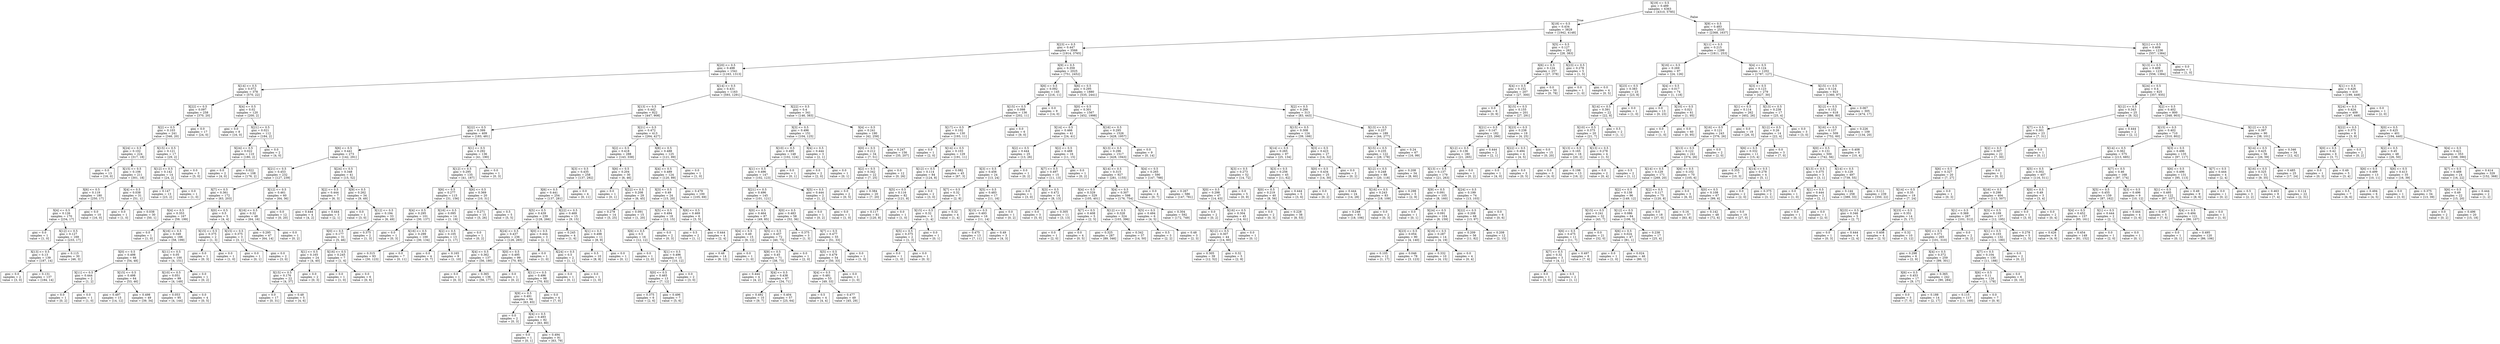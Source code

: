 digraph Tree {
node [shape=box] ;
0 [label="X[19] <= 0.5\ngini = 0.489\nsamples = 6363\nvalue = [4310, 5785]"] ;
1 [label="X[18] <= 0.5\ngini = 0.434\nsamples = 3828\nvalue = [1942, 4148]"] ;
0 -> 1 [labeldistance=2.5, labelangle=45, headlabel="True"] ;
2 [label="X[23] <= 0.5\ngini = 0.447\nsamples = 3566\nvalue = [1914, 3765]"] ;
1 -> 2 ;
3 [label="X[20] <= 0.5\ngini = 0.498\nsamples = 1541\nvalue = [1163, 1313]"] ;
2 -> 3 ;
4 [label="X[14] <= 0.5\ngini = 0.072\nsamples = 378\nvalue = [570, 22]"] ;
3 -> 4 ;
5 [label="X[22] <= 0.5\ngini = 0.097\nsamples = 258\nvalue = [370, 20]"] ;
4 -> 5 ;
6 [label="X[2] <= 0.5\ngini = 0.103\nsamples = 241\nvalue = [346, 20]"] ;
5 -> 6 ;
7 [label="X[24] <= 0.5\ngini = 0.102\nsamples = 224\nvalue = [317, 18]"] ;
6 -> 7 ;
8 [label="gini = 0.0\nsamples = 13\nvalue = [16, 0]"] ;
7 -> 8 ;
9 [label="X[15] <= 0.5\ngini = 0.106\nsamples = 211\nvalue = [301, 18]"] ;
7 -> 9 ;
10 [label="X[6] <= 0.5\ngini = 0.119\nsamples = 180\nvalue = [250, 17]"] ;
9 -> 10 ;
11 [label="X[4] <= 0.5\ngini = 0.126\nsamples = 170\nvalue = [234, 17]"] ;
10 -> 11 ;
12 [label="gini = 0.0\nsamples = 1\nvalue = [1, 0]"] ;
11 -> 12 ;
13 [label="X[12] <= 0.5\ngini = 0.127\nsamples = 169\nvalue = [233, 17]"] ;
11 -> 13 ;
14 [label="X[13] <= 0.5\ngini = 0.13\nsamples = 139\nvalue = [187, 14]"] ;
13 -> 14 ;
15 [label="gini = 0.0\nsamples = 2\nvalue = [3, 0]"] ;
14 -> 15 ;
16 [label="gini = 0.131\nsamples = 137\nvalue = [184, 14]"] ;
14 -> 16 ;
17 [label="gini = 0.115\nsamples = 30\nvalue = [46, 3]"] ;
13 -> 17 ;
18 [label="gini = 0.0\nsamples = 10\nvalue = [16, 0]"] ;
10 -> 18 ;
19 [label="X[4] <= 0.5\ngini = 0.038\nsamples = 31\nvalue = [51, 1]"] ;
9 -> 19 ;
20 [label="gini = 0.0\nsamples = 1\nvalue = [1, 0]"] ;
19 -> 20 ;
21 [label="gini = 0.038\nsamples = 30\nvalue = [50, 1]"] ;
19 -> 21 ;
22 [label="X[15] <= 0.5\ngini = 0.121\nsamples = 17\nvalue = [29, 2]"] ;
6 -> 22 ;
23 [label="X[12] <= 0.5\ngini = 0.142\nsamples = 14\nvalue = [24, 2]"] ;
22 -> 23 ;
24 [label="gini = 0.147\nsamples = 13\nvalue = [23, 2]"] ;
23 -> 24 ;
25 [label="gini = 0.0\nsamples = 1\nvalue = [1, 0]"] ;
23 -> 25 ;
26 [label="gini = 0.0\nsamples = 3\nvalue = [5, 0]"] ;
22 -> 26 ;
27 [label="gini = 0.0\nsamples = 17\nvalue = [24, 0]"] ;
5 -> 27 ;
28 [label="X[4] <= 0.5\ngini = 0.02\nsamples = 120\nvalue = [200, 2]"] ;
4 -> 28 ;
29 [label="gini = 0.0\nsamples = 8\nvalue = [16, 0]"] ;
28 -> 29 ;
30 [label="X[21] <= 0.5\ngini = 0.021\nsamples = 112\nvalue = [184, 2]"] ;
28 -> 30 ;
31 [label="X[24] <= 0.5\ngini = 0.022\nsamples = 110\nvalue = [180, 2]"] ;
30 -> 31 ;
32 [label="gini = 0.0\nsamples = 2\nvalue = [4, 0]"] ;
31 -> 32 ;
33 [label="gini = 0.022\nsamples = 108\nvalue = [176, 2]"] ;
31 -> 33 ;
34 [label="gini = 0.0\nsamples = 2\nvalue = [4, 0]"] ;
30 -> 34 ;
35 [label="X[14] <= 0.5\ngini = 0.431\nsamples = 1163\nvalue = [593, 1291]"] ;
3 -> 35 ;
36 [label="X[13] <= 0.5\ngini = 0.442\nsamples = 822\nvalue = [447, 908]"] ;
35 -> 36 ;
37 [label="X[22] <= 0.5\ngini = 0.399\nsamples = 409\nvalue = [183, 481]"] ;
36 -> 37 ;
38 [label="X[6] <= 0.5\ngini = 0.441\nsamples = 273\nvalue = [142, 291]"] ;
37 -> 38 ;
39 [label="X[21] <= 0.5\ngini = 0.453\nsamples = 232\nvalue = [127, 239]"] ;
38 -> 39 ;
40 [label="X[7] <= 0.5\ngini = 0.361\nsamples = 172\nvalue = [63, 203]"] ;
39 -> 40 ;
41 [label="X[4] <= 0.5\ngini = 0.353\nsamples = 167\nvalue = [59, 199]"] ;
40 -> 41 ;
42 [label="gini = 0.0\nsamples = 1\nvalue = [1, 0]"] ;
41 -> 42 ;
43 [label="X[16] <= 0.5\ngini = 0.349\nsamples = 166\nvalue = [58, 199]"] ;
41 -> 43 ;
44 [label="X[0] <= 0.5\ngini = 0.498\nsamples = 66\nvalue = [54, 48]"] ;
43 -> 44 ;
45 [label="X[11] <= 0.5\ngini = 0.444\nsamples = 2\nvalue = [1, 2]"] ;
44 -> 45 ;
46 [label="gini = 0.0\nsamples = 1\nvalue = [0, 2]"] ;
45 -> 46 ;
47 [label="gini = 0.0\nsamples = 1\nvalue = [1, 0]"] ;
45 -> 47 ;
48 [label="X[15] <= 0.5\ngini = 0.498\nsamples = 64\nvalue = [53, 46]"] ;
44 -> 48 ;
49 [label="gini = 0.497\nsamples = 15\nvalue = [14, 12]"] ;
48 -> 49 ;
50 [label="gini = 0.498\nsamples = 49\nvalue = [39, 34]"] ;
48 -> 50 ;
51 [label="X[11] <= 0.5\ngini = 0.05\nsamples = 100\nvalue = [4, 151]"] ;
43 -> 51 ;
52 [label="X[10] <= 0.5\ngini = 0.051\nsamples = 99\nvalue = [4, 149]"] ;
51 -> 52 ;
53 [label="gini = 0.053\nsamples = 95\nvalue = [4, 144]"] ;
52 -> 53 ;
54 [label="gini = 0.0\nsamples = 4\nvalue = [0, 5]"] ;
52 -> 54 ;
55 [label="gini = 0.0\nsamples = 1\nvalue = [0, 2]"] ;
51 -> 55 ;
56 [label="X[0] <= 0.5\ngini = 0.5\nsamples = 5\nvalue = [4, 4]"] ;
40 -> 56 ;
57 [label="X[15] <= 0.5\ngini = 0.375\nsamples = 2\nvalue = [1, 3]"] ;
56 -> 57 ;
58 [label="gini = 0.0\nsamples = 1\nvalue = [0, 3]"] ;
57 -> 58 ;
59 [label="gini = 0.0\nsamples = 1\nvalue = [1, 0]"] ;
57 -> 59 ;
60 [label="X[15] <= 0.5\ngini = 0.375\nsamples = 3\nvalue = [3, 1]"] ;
56 -> 60 ;
61 [label="gini = 0.0\nsamples = 1\nvalue = [0, 1]"] ;
60 -> 61 ;
62 [label="gini = 0.0\nsamples = 2\nvalue = [3, 0]"] ;
60 -> 62 ;
63 [label="X[12] <= 0.5\ngini = 0.461\nsamples = 60\nvalue = [64, 36]"] ;
39 -> 63 ;
64 [label="X[16] <= 0.5\ngini = 0.32\nsamples = 48\nvalue = [64, 16]"] ;
63 -> 64 ;
65 [label="gini = 0.295\nsamples = 47\nvalue = [64, 14]"] ;
64 -> 65 ;
66 [label="gini = 0.0\nsamples = 1\nvalue = [0, 2]"] ;
64 -> 66 ;
67 [label="gini = 0.0\nsamples = 12\nvalue = [0, 20]"] ;
63 -> 67 ;
68 [label="X[24] <= 0.5\ngini = 0.348\nsamples = 41\nvalue = [15, 52]"] ;
38 -> 68 ;
69 [label="X[2] <= 0.5\ngini = 0.444\nsamples = 7\nvalue = [6, 3]"] ;
68 -> 69 ;
70 [label="gini = 0.444\nsamples = 4\nvalue = [4, 2]"] ;
69 -> 70 ;
71 [label="gini = 0.444\nsamples = 3\nvalue = [2, 1]"] ;
69 -> 71 ;
72 [label="X[9] <= 0.5\ngini = 0.262\nsamples = 34\nvalue = [9, 49]"] ;
68 -> 72 ;
73 [label="gini = 0.0\nsamples = 1\nvalue = [3, 0]"] ;
72 -> 73 ;
74 [label="X[12] <= 0.5\ngini = 0.194\nsamples = 33\nvalue = [6, 49]"] ;
72 -> 74 ;
75 [label="X[0] <= 0.5\ngini = 0.177\nsamples = 31\nvalue = [5, 46]"] ;
74 -> 75 ;
76 [label="X[1] <= 0.5\ngini = 0.165\nsamples = 24\nvalue = [4, 40]"] ;
75 -> 76 ;
77 [label="X[15] <= 0.5\ngini = 0.176\nsamples = 22\nvalue = [4, 37]"] ;
76 -> 77 ;
78 [label="gini = 0.0\nsamples = 17\nvalue = [0, 31]"] ;
77 -> 78 ;
79 [label="gini = 0.48\nsamples = 5\nvalue = [4, 6]"] ;
77 -> 79 ;
80 [label="gini = 0.0\nsamples = 2\nvalue = [0, 3]"] ;
76 -> 80 ;
81 [label="X[16] <= 0.5\ngini = 0.245\nsamples = 7\nvalue = [1, 6]"] ;
75 -> 81 ;
82 [label="gini = 0.0\nsamples = 1\nvalue = [1, 0]"] ;
81 -> 82 ;
83 [label="gini = 0.0\nsamples = 6\nvalue = [0, 6]"] ;
81 -> 83 ;
84 [label="gini = 0.375\nsamples = 2\nvalue = [1, 3]"] ;
74 -> 84 ;
85 [label="X[1] <= 0.5\ngini = 0.292\nsamples = 136\nvalue = [41, 190]"] ;
37 -> 85 ;
86 [label="X[12] <= 0.5\ngini = 0.295\nsamples = 135\nvalue = [41, 187]"] ;
85 -> 86 ;
87 [label="X[6] <= 0.5\ngini = 0.277\nsamples = 115\nvalue = [31, 156]"] ;
86 -> 87 ;
88 [label="X[4] <= 0.5\ngini = 0.295\nsamples = 101\nvalue = [30, 137]"] ;
87 -> 88 ;
89 [label="gini = 0.0\nsamples = 1\nvalue = [0, 3]"] ;
88 -> 89 ;
90 [label="X[16] <= 0.5\ngini = 0.299\nsamples = 100\nvalue = [30, 134]"] ;
88 -> 90 ;
91 [label="gini = 0.315\nsamples = 93\nvalue = [30, 123]"] ;
90 -> 91 ;
92 [label="gini = 0.0\nsamples = 7\nvalue = [0, 11]"] ;
90 -> 92 ;
93 [label="X[16] <= 0.5\ngini = 0.095\nsamples = 14\nvalue = [1, 19]"] ;
87 -> 93 ;
94 [label="X[2] <= 0.5\ngini = 0.105\nsamples = 13\nvalue = [1, 17]"] ;
93 -> 94 ;
95 [label="gini = 0.0\nsamples = 4\nvalue = [0, 7]"] ;
94 -> 95 ;
96 [label="gini = 0.165\nsamples = 9\nvalue = [1, 10]"] ;
94 -> 96 ;
97 [label="gini = 0.0\nsamples = 1\nvalue = [0, 2]"] ;
93 -> 97 ;
98 [label="X[6] <= 0.5\ngini = 0.369\nsamples = 20\nvalue = [10, 31]"] ;
86 -> 98 ;
99 [label="gini = 0.271\nsamples = 15\nvalue = [5, 26]"] ;
98 -> 99 ;
100 [label="gini = 0.5\nsamples = 5\nvalue = [5, 5]"] ;
98 -> 100 ;
101 [label="gini = 0.0\nsamples = 1\nvalue = [0, 3]"] ;
85 -> 101 ;
102 [label="X[21] <= 0.5\ngini = 0.472\nsamples = 413\nvalue = [264, 427]"] ;
36 -> 102 ;
103 [label="X[2] <= 0.5\ngini = 0.418\nsamples = 288\nvalue = [143, 338]"] ;
102 -> 103 ;
104 [label="X[3] <= 0.5\ngini = 0.435\nsamples = 258\nvalue = [137, 292]"] ;
103 -> 104 ;
105 [label="X[6] <= 0.5\ngini = 0.441\nsamples = 254\nvalue = [137, 281]"] ;
104 -> 105 ;
106 [label="X[5] <= 0.5\ngini = 0.439\nsamples = 239\nvalue = [128, 266]"] ;
105 -> 106 ;
107 [label="X[24] <= 0.5\ngini = 0.437\nsamples = 236\nvalue = [126, 265]"] ;
106 -> 107 ;
108 [label="X[4] <= 0.5\ngini = 0.362\nsamples = 137\nvalue = [56, 180]"] ;
107 -> 108 ;
109 [label="gini = 0.0\nsamples = 1\nvalue = [0, 3]"] ;
108 -> 109 ;
110 [label="gini = 0.365\nsamples = 136\nvalue = [56, 177]"] ;
108 -> 110 ;
111 [label="X[0] <= 0.5\ngini = 0.495\nsamples = 99\nvalue = [70, 85]"] ;
107 -> 111 ;
112 [label="gini = 0.0\nsamples = 1\nvalue = [0, 2]"] ;
111 -> 112 ;
113 [label="X[11] <= 0.5\ngini = 0.496\nsamples = 98\nvalue = [70, 83]"] ;
111 -> 113 ;
114 [label="X[9] <= 0.5\ngini = 0.491\nsamples = 94\nvalue = [63, 83]"] ;
113 -> 114 ;
115 [label="gini = 0.0\nsamples = 2\nvalue = [0, 3]"] ;
114 -> 115 ;
116 [label="X[4] <= 0.5\ngini = 0.493\nsamples = 92\nvalue = [63, 80]"] ;
114 -> 116 ;
117 [label="gini = 0.0\nsamples = 1\nvalue = [0, 1]"] ;
116 -> 117 ;
118 [label="gini = 0.494\nsamples = 91\nvalue = [63, 79]"] ;
116 -> 118 ;
119 [label="gini = 0.0\nsamples = 4\nvalue = [7, 0]"] ;
113 -> 119 ;
120 [label="X[0] <= 0.5\ngini = 0.444\nsamples = 3\nvalue = [2, 1]"] ;
106 -> 120 ;
121 [label="gini = 0.0\nsamples = 1\nvalue = [1, 0]"] ;
120 -> 121 ;
122 [label="X[24] <= 0.5\ngini = 0.5\nsamples = 2\nvalue = [1, 1]"] ;
120 -> 122 ;
123 [label="gini = 0.0\nsamples = 1\nvalue = [0, 1]"] ;
122 -> 123 ;
124 [label="gini = 0.0\nsamples = 1\nvalue = [1, 0]"] ;
122 -> 124 ;
125 [label="X[22] <= 0.5\ngini = 0.469\nsamples = 15\nvalue = [9, 15]"] ;
105 -> 125 ;
126 [label="gini = 0.245\nsamples = 4\nvalue = [1, 6]"] ;
125 -> 126 ;
127 [label="X[1] <= 0.5\ngini = 0.498\nsamples = 11\nvalue = [8, 9]"] ;
125 -> 127 ;
128 [label="gini = 0.5\nsamples = 10\nvalue = [8, 8]"] ;
127 -> 128 ;
129 [label="gini = 0.0\nsamples = 1\nvalue = [0, 1]"] ;
127 -> 129 ;
130 [label="gini = 0.0\nsamples = 4\nvalue = [0, 11]"] ;
104 -> 130 ;
131 [label="X[6] <= 0.5\ngini = 0.204\nsamples = 30\nvalue = [6, 46]"] ;
103 -> 131 ;
132 [label="gini = 0.0\nsamples = 1\nvalue = [0, 1]"] ;
131 -> 132 ;
133 [label="X[22] <= 0.5\ngini = 0.208\nsamples = 29\nvalue = [6, 45]"] ;
131 -> 133 ;
134 [label="gini = 0.278\nsamples = 14\nvalue = [5, 25]"] ;
133 -> 134 ;
135 [label="gini = 0.091\nsamples = 15\nvalue = [1, 20]"] ;
133 -> 135 ;
136 [label="X[8] <= 0.5\ngini = 0.488\nsamples = 125\nvalue = [121, 89]"] ;
102 -> 136 ;
137 [label="X[4] <= 0.5\ngini = 0.489\nsamples = 124\nvalue = [120, 89]"] ;
136 -> 137 ;
138 [label="X[3] <= 0.5\ngini = 0.49\nsamples = 24\nvalue = [15, 20]"] ;
137 -> 138 ;
139 [label="X[5] <= 0.5\ngini = 0.494\nsamples = 18\nvalue = [12, 15]"] ;
138 -> 139 ;
140 [label="X[6] <= 0.5\ngini = 0.5\nsamples = 16\nvalue = [12, 12]"] ;
139 -> 140 ;
141 [label="gini = 0.0\nsamples = 1\nvalue = [2, 0]"] ;
140 -> 141 ;
142 [label="X[1] <= 0.5\ngini = 0.496\nsamples = 15\nvalue = [10, 12]"] ;
140 -> 142 ;
143 [label="X[0] <= 0.5\ngini = 0.465\nsamples = 13\nvalue = [7, 12]"] ;
142 -> 143 ;
144 [label="gini = 0.375\nsamples = 6\nvalue = [2, 6]"] ;
143 -> 144 ;
145 [label="gini = 0.496\nsamples = 7\nvalue = [5, 6]"] ;
143 -> 145 ;
146 [label="gini = 0.0\nsamples = 2\nvalue = [3, 0]"] ;
142 -> 146 ;
147 [label="gini = 0.0\nsamples = 2\nvalue = [0, 3]"] ;
139 -> 147 ;
148 [label="X[6] <= 0.5\ngini = 0.469\nsamples = 6\nvalue = [3, 5]"] ;
138 -> 148 ;
149 [label="gini = 0.5\nsamples = 2\nvalue = [1, 1]"] ;
148 -> 149 ;
150 [label="gini = 0.444\nsamples = 4\nvalue = [2, 4]"] ;
148 -> 150 ;
151 [label="gini = 0.479\nsamples = 100\nvalue = [105, 69]"] ;
137 -> 151 ;
152 [label="gini = 0.0\nsamples = 1\nvalue = [1, 0]"] ;
136 -> 152 ;
153 [label="X[22] <= 0.5\ngini = 0.4\nsamples = 341\nvalue = [146, 383]"] ;
35 -> 153 ;
154 [label="X[3] <= 0.5\ngini = 0.496\nsamples = 151\nvalue = [104, 125]"] ;
153 -> 154 ;
155 [label="X[10] <= 0.5\ngini = 0.495\nsamples = 148\nvalue = [102, 124]"] ;
154 -> 155 ;
156 [label="X[1] <= 0.5\ngini = 0.496\nsamples = 147\nvalue = [102, 123]"] ;
155 -> 156 ;
157 [label="X[21] <= 0.5\ngini = 0.496\nsamples = 145\nvalue = [101, 121]"] ;
156 -> 157 ;
158 [label="X[0] <= 0.5\ngini = 0.464\nsamples = 87\nvalue = [49, 85]"] ;
157 -> 158 ;
159 [label="X[4] <= 0.5\ngini = 0.49\nsamples = 15\nvalue = [9, 12]"] ;
158 -> 159 ;
160 [label="gini = 0.48\nsamples = 14\nvalue = [8, 12]"] ;
159 -> 160 ;
161 [label="gini = 0.0\nsamples = 1\nvalue = [1, 0]"] ;
159 -> 161 ;
162 [label="X[5] <= 0.5\ngini = 0.457\nsamples = 72\nvalue = [40, 73]"] ;
158 -> 162 ;
163 [label="X[9] <= 0.5\ngini = 0.45\nsamples = 71\nvalue = [38, 73]"] ;
162 -> 163 ;
164 [label="gini = 0.444\nsamples = 4\nvalue = [4, 2]"] ;
163 -> 164 ;
165 [label="X[4] <= 0.5\ngini = 0.438\nsamples = 67\nvalue = [34, 71]"] ;
163 -> 165 ;
166 [label="gini = 0.492\nsamples = 10\nvalue = [9, 7]"] ;
165 -> 166 ;
167 [label="gini = 0.404\nsamples = 57\nvalue = [25, 64]"] ;
165 -> 167 ;
168 [label="gini = 0.0\nsamples = 1\nvalue = [2, 0]"] ;
162 -> 168 ;
169 [label="X[0] <= 0.5\ngini = 0.483\nsamples = 58\nvalue = [52, 36]"] ;
157 -> 169 ;
170 [label="gini = 0.375\nsamples = 3\nvalue = [1, 3]"] ;
169 -> 170 ;
171 [label="X[7] <= 0.5\ngini = 0.477\nsamples = 55\nvalue = [51, 33]"] ;
169 -> 171 ;
172 [label="X[5] <= 0.5\ngini = 0.479\nsamples = 54\nvalue = [50, 33]"] ;
171 -> 172 ;
173 [label="X[4] <= 0.5\ngini = 0.481\nsamples = 53\nvalue = [49, 33]"] ;
172 -> 173 ;
174 [label="gini = 0.5\nsamples = 4\nvalue = [4, 4]"] ;
173 -> 174 ;
175 [label="gini = 0.477\nsamples = 49\nvalue = [45, 29]"] ;
173 -> 175 ;
176 [label="gini = 0.0\nsamples = 1\nvalue = [1, 0]"] ;
172 -> 176 ;
177 [label="gini = 0.0\nsamples = 1\nvalue = [1, 0]"] ;
171 -> 177 ;
178 [label="X[5] <= 0.5\ngini = 0.444\nsamples = 2\nvalue = [1, 2]"] ;
156 -> 178 ;
179 [label="gini = 0.0\nsamples = 1\nvalue = [0, 2]"] ;
178 -> 179 ;
180 [label="gini = 0.0\nsamples = 1\nvalue = [1, 0]"] ;
178 -> 180 ;
181 [label="gini = 0.0\nsamples = 1\nvalue = [0, 1]"] ;
155 -> 181 ;
182 [label="X[4] <= 0.5\ngini = 0.444\nsamples = 3\nvalue = [2, 1]"] ;
154 -> 182 ;
183 [label="gini = 0.0\nsamples = 2\nvalue = [2, 0]"] ;
182 -> 183 ;
184 [label="gini = 0.0\nsamples = 1\nvalue = [0, 1]"] ;
182 -> 184 ;
185 [label="X[4] <= 0.5\ngini = 0.241\nsamples = 190\nvalue = [42, 258]"] ;
153 -> 185 ;
186 [label="X[0] <= 0.5\ngini = 0.212\nsamples = 34\nvalue = [7, 51]"] ;
185 -> 186 ;
187 [label="X[2] <= 0.5\ngini = 0.342\nsamples = 22\nvalue = [7, 25]"] ;
186 -> 187 ;
188 [label="gini = 0.0\nsamples = 2\nvalue = [0, 5]"] ;
187 -> 188 ;
189 [label="gini = 0.384\nsamples = 20\nvalue = [7, 20]"] ;
187 -> 189 ;
190 [label="gini = 0.0\nsamples = 12\nvalue = [0, 26]"] ;
186 -> 190 ;
191 [label="gini = 0.247\nsamples = 156\nvalue = [35, 207]"] ;
185 -> 191 ;
192 [label="X[9] <= 0.5\ngini = 0.359\nsamples = 2025\nvalue = [751, 2452]"] ;
2 -> 192 ;
193 [label="X[6] <= 0.5\ngini = 0.092\nsamples = 145\nvalue = [216, 11]"] ;
192 -> 193 ;
194 [label="X[15] <= 0.5\ngini = 0.098\nsamples = 136\nvalue = [202, 11]"] ;
193 -> 194 ;
195 [label="X[17] <= 0.5\ngini = 0.102\nsamples = 130\nvalue = [193, 11]"] ;
194 -> 195 ;
196 [label="gini = 0.0\nsamples = 1\nvalue = [2, 0]"] ;
195 -> 196 ;
197 [label="X[14] <= 0.5\ngini = 0.103\nsamples = 129\nvalue = [191, 11]"] ;
195 -> 197 ;
198 [label="X[12] <= 0.5\ngini = 0.114\nsamples = 84\nvalue = [124, 8]"] ;
197 -> 198 ;
199 [label="X[5] <= 0.5\ngini = 0.116\nsamples = 82\nvalue = [121, 8]"] ;
198 -> 199 ;
200 [label="gini = 0.117\nsamples = 81\nvalue = [120, 8]"] ;
199 -> 200 ;
201 [label="gini = 0.0\nsamples = 1\nvalue = [1, 0]"] ;
199 -> 201 ;
202 [label="gini = 0.0\nsamples = 2\nvalue = [3, 0]"] ;
198 -> 202 ;
203 [label="gini = 0.082\nsamples = 45\nvalue = [67, 3]"] ;
197 -> 203 ;
204 [label="gini = 0.0\nsamples = 6\nvalue = [9, 0]"] ;
194 -> 204 ;
205 [label="gini = 0.0\nsamples = 9\nvalue = [14, 0]"] ;
193 -> 205 ;
206 [label="X[6] <= 0.5\ngini = 0.295\nsamples = 1880\nvalue = [535, 2441]"] ;
192 -> 206 ;
207 [label="X[0] <= 0.5\ngini = 0.301\nsamples = 1567\nvalue = [452, 1998]"] ;
206 -> 207 ;
208 [label="X[14] <= 0.5\ngini = 0.466\nsamples = 41\nvalue = [24, 41]"] ;
207 -> 208 ;
209 [label="X[2] <= 0.5\ngini = 0.444\nsamples = 25\nvalue = [13, 26]"] ;
208 -> 209 ;
210 [label="X[3] <= 0.5\ngini = 0.456\nsamples = 24\nvalue = [13, 24]"] ;
209 -> 210 ;
211 [label="X[7] <= 0.5\ngini = 0.32\nsamples = 7\nvalue = [2, 8]"] ;
210 -> 211 ;
212 [label="X[15] <= 0.5\ngini = 0.32\nsamples = 3\nvalue = [1, 4]"] ;
211 -> 212 ;
213 [label="X[5] <= 0.5\ngini = 0.375\nsamples = 2\nvalue = [1, 3]"] ;
212 -> 213 ;
214 [label="gini = 0.0\nsamples = 1\nvalue = [1, 0]"] ;
213 -> 214 ;
215 [label="gini = 0.0\nsamples = 1\nvalue = [0, 3]"] ;
213 -> 215 ;
216 [label="gini = 0.0\nsamples = 1\nvalue = [0, 1]"] ;
212 -> 216 ;
217 [label="gini = 0.32\nsamples = 4\nvalue = [1, 4]"] ;
211 -> 217 ;
218 [label="X[5] <= 0.5\ngini = 0.483\nsamples = 17\nvalue = [11, 16]"] ;
210 -> 218 ;
219 [label="X[15] <= 0.5\ngini = 0.493\nsamples = 16\nvalue = [11, 14]"] ;
218 -> 219 ;
220 [label="gini = 0.475\nsamples = 13\nvalue = [7, 11]"] ;
219 -> 220 ;
221 [label="gini = 0.49\nsamples = 3\nvalue = [4, 3]"] ;
219 -> 221 ;
222 [label="gini = 0.0\nsamples = 1\nvalue = [0, 2]"] ;
218 -> 222 ;
223 [label="gini = 0.0\nsamples = 1\nvalue = [0, 2]"] ;
209 -> 223 ;
224 [label="X[2] <= 0.5\ngini = 0.488\nsamples = 16\nvalue = [11, 15]"] ;
208 -> 224 ;
225 [label="X[7] <= 0.5\ngini = 0.497\nsamples = 15\nvalue = [11, 13]"] ;
224 -> 225 ;
226 [label="gini = 0.0\nsamples = 1\nvalue = [3, 0]"] ;
225 -> 226 ;
227 [label="X[3] <= 0.5\ngini = 0.472\nsamples = 14\nvalue = [8, 13]"] ;
225 -> 227 ;
228 [label="gini = 0.0\nsamples = 3\nvalue = [5, 0]"] ;
227 -> 228 ;
229 [label="gini = 0.305\nsamples = 11\nvalue = [3, 13]"] ;
227 -> 229 ;
230 [label="gini = 0.0\nsamples = 1\nvalue = [0, 2]"] ;
224 -> 230 ;
231 [label="X[16] <= 0.5\ngini = 0.295\nsamples = 1526\nvalue = [428, 1957]"] ;
207 -> 231 ;
232 [label="X[13] <= 0.5\ngini = 0.296\nsamples = 1517\nvalue = [428, 1943]"] ;
231 -> 232 ;
233 [label="X[14] <= 0.5\ngini = 0.315\nsamples = 927\nvalue = [281, 1155]"] ;
232 -> 233 ;
234 [label="X[4] <= 0.5\ngini = 0.329\nsamples = 329\nvalue = [105, 401]"] ;
233 -> 234 ;
235 [label="X[7] <= 0.5\ngini = 0.408\nsamples = 5\nvalue = [2, 5]"] ;
234 -> 235 ;
236 [label="gini = 0.0\nsamples = 1\nvalue = [2, 0]"] ;
235 -> 236 ;
237 [label="gini = 0.0\nsamples = 4\nvalue = [0, 5]"] ;
235 -> 237 ;
238 [label="X[12] <= 0.5\ngini = 0.328\nsamples = 324\nvalue = [103, 396]"] ;
234 -> 238 ;
239 [label="gini = 0.325\nsamples = 287\nvalue = [89, 346]"] ;
238 -> 239 ;
240 [label="gini = 0.342\nsamples = 37\nvalue = [14, 50]"] ;
238 -> 240 ;
241 [label="X[4] <= 0.5\ngini = 0.307\nsamples = 598\nvalue = [176, 754]"] ;
233 -> 241 ;
242 [label="X[5] <= 0.5\ngini = 0.494\nsamples = 6\nvalue = [4, 5]"] ;
241 -> 242 ;
243 [label="gini = 0.5\nsamples = 3\nvalue = [2, 2]"] ;
242 -> 243 ;
244 [label="gini = 0.48\nsamples = 3\nvalue = [2, 3]"] ;
242 -> 244 ;
245 [label="gini = 0.304\nsamples = 592\nvalue = [172, 749]"] ;
241 -> 245 ;
246 [label="X[4] <= 0.5\ngini = 0.265\nsamples = 590\nvalue = [147, 788]"] ;
232 -> 246 ;
247 [label="gini = 0.0\nsamples = 4\nvalue = [0, 7]"] ;
246 -> 247 ;
248 [label="gini = 0.267\nsamples = 586\nvalue = [147, 781]"] ;
246 -> 248 ;
249 [label="gini = 0.0\nsamples = 9\nvalue = [0, 14]"] ;
231 -> 249 ;
250 [label="X[2] <= 0.5\ngini = 0.266\nsamples = 313\nvalue = [83, 443]"] ;
206 -> 250 ;
251 [label="X[15] <= 0.5\ngini = 0.308\nsamples = 124\nvalue = [39, 166]"] ;
250 -> 251 ;
252 [label="X[14] <= 0.5\ngini = 0.265\nsamples = 97\nvalue = [25, 134]"] ;
251 -> 252 ;
253 [label="X[3] <= 0.5\ngini = 0.273\nsamples = 52\nvalue = [14, 72]"] ;
252 -> 253 ;
254 [label="X[0] <= 0.5\ngini = 0.298\nsamples = 47\nvalue = [14, 63]"] ;
253 -> 254 ;
255 [label="gini = 0.0\nsamples = 2\nvalue = [0, 2]"] ;
254 -> 255 ;
256 [label="X[16] <= 0.5\ngini = 0.304\nsamples = 45\nvalue = [14, 61]"] ;
254 -> 256 ;
257 [label="X[12] <= 0.5\ngini = 0.307\nsamples = 44\nvalue = [14, 60]"] ;
256 -> 257 ;
258 [label="gini = 0.305\nsamples = 39\nvalue = [12, 52]"] ;
257 -> 258 ;
259 [label="gini = 0.32\nsamples = 5\nvalue = [2, 8]"] ;
257 -> 259 ;
260 [label="gini = 0.0\nsamples = 1\nvalue = [0, 1]"] ;
256 -> 260 ;
261 [label="gini = 0.0\nsamples = 5\nvalue = [0, 9]"] ;
253 -> 261 ;
262 [label="X[3] <= 0.5\ngini = 0.256\nsamples = 45\nvalue = [11, 62]"] ;
252 -> 262 ;
263 [label="X[0] <= 0.5\ngini = 0.219\nsamples = 40\nvalue = [8, 56]"] ;
262 -> 263 ;
264 [label="gini = 0.0\nsamples = 2\nvalue = [0, 3]"] ;
263 -> 264 ;
265 [label="gini = 0.228\nsamples = 38\nvalue = [8, 53]"] ;
263 -> 265 ;
266 [label="gini = 0.444\nsamples = 5\nvalue = [3, 6]"] ;
262 -> 266 ;
267 [label="X[3] <= 0.5\ngini = 0.423\nsamples = 27\nvalue = [14, 32]"] ;
251 -> 267 ;
268 [label="X[0] <= 0.5\ngini = 0.434\nsamples = 25\nvalue = [14, 30]"] ;
267 -> 268 ;
269 [label="gini = 0.0\nsamples = 1\nvalue = [0, 2]"] ;
268 -> 269 ;
270 [label="gini = 0.444\nsamples = 24\nvalue = [14, 28]"] ;
268 -> 270 ;
271 [label="gini = 0.0\nsamples = 2\nvalue = [0, 2]"] ;
267 -> 271 ;
272 [label="X[13] <= 0.5\ngini = 0.237\nsamples = 189\nvalue = [44, 277]"] ;
250 -> 272 ;
273 [label="X[15] <= 0.5\ngini = 0.235\nsamples = 122\nvalue = [28, 178]"] ;
272 -> 273 ;
274 [label="X[12] <= 0.5\ngini = 0.248\nsamples = 88\nvalue = [20, 118]"] ;
273 -> 274 ;
275 [label="X[16] <= 0.5\ngini = 0.243\nsamples = 83\nvalue = [18, 109]"] ;
274 -> 275 ;
276 [label="gini = 0.248\nsamples = 81\nvalue = [18, 106]"] ;
275 -> 276 ;
277 [label="gini = 0.0\nsamples = 2\nvalue = [0, 3]"] ;
275 -> 277 ;
278 [label="gini = 0.298\nsamples = 5\nvalue = [2, 9]"] ;
274 -> 278 ;
279 [label="gini = 0.208\nsamples = 34\nvalue = [8, 60]"] ;
273 -> 279 ;
280 [label="gini = 0.24\nsamples = 67\nvalue = [16, 99]"] ;
272 -> 280 ;
281 [label="X[5] <= 0.5\ngini = 0.127\nsamples = 262\nvalue = [28, 383]"] ;
1 -> 281 ;
282 [label="X[6] <= 0.5\ngini = 0.124\nsamples = 257\nvalue = [27, 378]"] ;
281 -> 282 ;
283 [label="X[4] <= 0.5\ngini = 0.152\nsamples = 207\nvalue = [27, 300]"] ;
282 -> 283 ;
284 [label="gini = 0.0\nsamples = 6\nvalue = [0, 9]"] ;
283 -> 284 ;
285 [label="X[15] <= 0.5\ngini = 0.155\nsamples = 201\nvalue = [27, 291]"] ;
283 -> 285 ;
286 [label="X[21] <= 0.5\ngini = 0.147\nsamples = 182\nvalue = [23, 266]"] ;
285 -> 286 ;
287 [label="X[12] <= 0.5\ngini = 0.136\nsamples = 180\nvalue = [21, 265]"] ;
286 -> 287 ;
288 [label="X[13] <= 0.5\ngini = 0.137\nsamples = 179\nvalue = [21, 263]"] ;
287 -> 288 ;
289 [label="X[9] <= 0.5\ngini = 0.091\nsamples = 105\nvalue = [8, 160]"] ;
288 -> 289 ;
290 [label="gini = 0.0\nsamples = 1\nvalue = [0, 1]"] ;
289 -> 290 ;
291 [label="X[24] <= 0.5\ngini = 0.091\nsamples = 104\nvalue = [8, 159]"] ;
289 -> 291 ;
292 [label="X[23] <= 0.5\ngini = 0.054\nsamples = 90\nvalue = [4, 140]"] ;
291 -> 292 ;
293 [label="gini = 0.105\nsamples = 12\nvalue = [1, 17]"] ;
292 -> 293 ;
294 [label="gini = 0.046\nsamples = 78\nvalue = [3, 123]"] ;
292 -> 294 ;
295 [label="X[16] <= 0.5\ngini = 0.287\nsamples = 14\nvalue = [4, 19]"] ;
291 -> 295 ;
296 [label="gini = 0.332\nsamples = 10\nvalue = [4, 15]"] ;
295 -> 296 ;
297 [label="gini = 0.0\nsamples = 4\nvalue = [0, 4]"] ;
295 -> 297 ;
298 [label="X[24] <= 0.5\ngini = 0.199\nsamples = 74\nvalue = [13, 103]"] ;
288 -> 298 ;
299 [label="X[22] <= 0.5\ngini = 0.208\nsamples = 68\nvalue = [13, 97]"] ;
298 -> 299 ;
300 [label="gini = 0.209\nsamples = 56\nvalue = [11, 82]"] ;
299 -> 300 ;
301 [label="gini = 0.208\nsamples = 12\nvalue = [2, 15]"] ;
299 -> 301 ;
302 [label="gini = 0.0\nsamples = 6\nvalue = [0, 6]"] ;
298 -> 302 ;
303 [label="gini = 0.0\nsamples = 1\nvalue = [0, 2]"] ;
287 -> 303 ;
304 [label="gini = 0.444\nsamples = 2\nvalue = [2, 1]"] ;
286 -> 304 ;
305 [label="X[23] <= 0.5\ngini = 0.238\nsamples = 19\nvalue = [4, 25]"] ;
285 -> 305 ;
306 [label="X[22] <= 0.5\ngini = 0.494\nsamples = 4\nvalue = [4, 5]"] ;
305 -> 306 ;
307 [label="gini = 0.0\nsamples = 1\nvalue = [4, 0]"] ;
306 -> 307 ;
308 [label="gini = 0.0\nsamples = 3\nvalue = [0, 5]"] ;
306 -> 308 ;
309 [label="gini = 0.0\nsamples = 15\nvalue = [0, 20]"] ;
305 -> 309 ;
310 [label="gini = 0.0\nsamples = 50\nvalue = [0, 78]"] ;
282 -> 310 ;
311 [label="X[23] <= 0.5\ngini = 0.278\nsamples = 5\nvalue = [1, 5]"] ;
281 -> 311 ;
312 [label="gini = 0.0\nsamples = 1\nvalue = [1, 0]"] ;
311 -> 312 ;
313 [label="gini = 0.0\nsamples = 4\nvalue = [0, 5]"] ;
311 -> 313 ;
314 [label="X[9] <= 0.5\ngini = 0.483\nsamples = 2535\nvalue = [2368, 1637]"] ;
0 -> 314 [labeldistance=2.5, labelangle=-45, headlabel="False"] ;
315 [label="X[11] <= 0.5\ngini = 0.215\nsamples = 1299\nvalue = [1811, 253]"] ;
314 -> 315 ;
316 [label="X[16] <= 0.5\ngini = 0.269\nsamples = 97\nvalue = [24, 126]"] ;
315 -> 316 ;
317 [label="X[23] <= 0.5\ngini = 0.383\nsamples = 23\nvalue = [23, 8]"] ;
316 -> 317 ;
318 [label="X[14] <= 0.5\ngini = 0.391\nsamples = 22\nvalue = [22, 8]"] ;
317 -> 318 ;
319 [label="X[10] <= 0.5\ngini = 0.375\nsamples = 20\nvalue = [21, 7]"] ;
318 -> 319 ;
320 [label="X[13] <= 0.5\ngini = 0.165\nsamples = 16\nvalue = [20, 2]"] ;
319 -> 320 ;
321 [label="gini = 0.0\nsamples = 3\nvalue = [4, 0]"] ;
320 -> 321 ;
322 [label="gini = 0.198\nsamples = 13\nvalue = [16, 2]"] ;
320 -> 322 ;
323 [label="X[13] <= 0.5\ngini = 0.278\nsamples = 4\nvalue = [1, 5]"] ;
319 -> 323 ;
324 [label="gini = 0.0\nsamples = 2\nvalue = [0, 4]"] ;
323 -> 324 ;
325 [label="gini = 0.5\nsamples = 2\nvalue = [1, 1]"] ;
323 -> 325 ;
326 [label="gini = 0.5\nsamples = 2\nvalue = [1, 1]"] ;
318 -> 326 ;
327 [label="gini = 0.0\nsamples = 1\nvalue = [1, 0]"] ;
317 -> 327 ;
328 [label="X[4] <= 0.5\ngini = 0.017\nsamples = 74\nvalue = [1, 118]"] ;
316 -> 328 ;
329 [label="gini = 0.0\nsamples = 13\nvalue = [0, 23]"] ;
328 -> 329 ;
330 [label="X[10] <= 0.5\ngini = 0.021\nsamples = 61\nvalue = [1, 95]"] ;
328 -> 330 ;
331 [label="gini = 0.0\nsamples = 1\nvalue = [1, 0]"] ;
330 -> 331 ;
332 [label="gini = 0.0\nsamples = 60\nvalue = [0, 95]"] ;
330 -> 332 ;
333 [label="X[4] <= 0.5\ngini = 0.124\nsamples = 1202\nvalue = [1787, 127]"] ;
315 -> 333 ;
334 [label="X[3] <= 0.5\ngini = 0.123\nsamples = 279\nvalue = [427, 30]"] ;
333 -> 334 ;
335 [label="X[1] <= 0.5\ngini = 0.114\nsamples = 262\nvalue = [402, 26]"] ;
334 -> 335 ;
336 [label="X[16] <= 0.5\ngini = 0.121\nsamples = 243\nvalue = [376, 26]"] ;
335 -> 336 ;
337 [label="X[13] <= 0.5\ngini = 0.122\nsamples = 241\nvalue = [374, 26]"] ;
336 -> 337 ;
338 [label="X[14] <= 0.5\ngini = 0.129\nsamples = 171\nvalue = [269, 20]"] ;
337 -> 338 ;
339 [label="X[2] <= 0.5\ngini = 0.138\nsamples = 96\nvalue = [149, 12]"] ;
338 -> 339 ;
340 [label="X[15] <= 0.5\ngini = 0.241\nsamples = 32\nvalue = [43, 7]"] ;
339 -> 340 ;
341 [label="X[6] <= 0.5\ngini = 0.475\nsamples = 11\nvalue = [11, 7]"] ;
340 -> 341 ;
342 [label="X[7] <= 0.5\ngini = 0.32\nsamples = 3\nvalue = [4, 1]"] ;
341 -> 342 ;
343 [label="gini = 0.0\nsamples = 1\nvalue = [3, 0]"] ;
342 -> 343 ;
344 [label="gini = 0.5\nsamples = 2\nvalue = [1, 1]"] ;
342 -> 344 ;
345 [label="gini = 0.497\nsamples = 8\nvalue = [7, 6]"] ;
341 -> 345 ;
346 [label="gini = 0.0\nsamples = 21\nvalue = [32, 0]"] ;
340 -> 346 ;
347 [label="X[12] <= 0.5\ngini = 0.086\nsamples = 64\nvalue = [106, 5]"] ;
339 -> 347 ;
348 [label="X[6] <= 0.5\ngini = 0.024\nsamples = 47\nvalue = [81, 1]"] ;
347 -> 348 ;
349 [label="gini = 0.0\nsamples = 1\nvalue = [1, 0]"] ;
348 -> 349 ;
350 [label="gini = 0.024\nsamples = 46\nvalue = [80, 1]"] ;
348 -> 350 ;
351 [label="gini = 0.238\nsamples = 17\nvalue = [25, 4]"] ;
347 -> 351 ;
352 [label="X[2] <= 0.5\ngini = 0.117\nsamples = 75\nvalue = [120, 8]"] ;
338 -> 352 ;
353 [label="gini = 0.0\nsamples = 18\nvalue = [37, 0]"] ;
352 -> 353 ;
354 [label="gini = 0.16\nsamples = 57\nvalue = [83, 8]"] ;
352 -> 354 ;
355 [label="X[6] <= 0.5\ngini = 0.102\nsamples = 70\nvalue = [105, 6]"] ;
337 -> 355 ;
356 [label="gini = 0.0\nsamples = 3\nvalue = [6, 0]"] ;
355 -> 356 ;
357 [label="X[0] <= 0.5\ngini = 0.108\nsamples = 67\nvalue = [99, 6]"] ;
355 -> 357 ;
358 [label="gini = 0.142\nsamples = 48\nvalue = [72, 6]"] ;
357 -> 358 ;
359 [label="gini = 0.0\nsamples = 19\nvalue = [27, 0]"] ;
357 -> 359 ;
360 [label="gini = 0.0\nsamples = 2\nvalue = [2, 0]"] ;
336 -> 360 ;
361 [label="gini = 0.0\nsamples = 19\nvalue = [26, 0]"] ;
335 -> 361 ;
362 [label="X[13] <= 0.5\ngini = 0.238\nsamples = 17\nvalue = [25, 4]"] ;
334 -> 362 ;
363 [label="X[12] <= 0.5\ngini = 0.26\nsamples = 14\nvalue = [22, 4]"] ;
362 -> 363 ;
364 [label="X[6] <= 0.5\ngini = 0.332\nsamples = 11\nvalue = [15, 4]"] ;
363 -> 364 ;
365 [label="gini = 0.355\nsamples = 7\nvalue = [10, 3]"] ;
364 -> 365 ;
366 [label="X[14] <= 0.5\ngini = 0.278\nsamples = 4\nvalue = [5, 1]"] ;
364 -> 366 ;
367 [label="gini = 0.0\nsamples = 2\nvalue = [2, 0]"] ;
366 -> 367 ;
368 [label="gini = 0.375\nsamples = 2\nvalue = [3, 1]"] ;
366 -> 368 ;
369 [label="gini = 0.0\nsamples = 3\nvalue = [7, 0]"] ;
363 -> 369 ;
370 [label="gini = 0.0\nsamples = 3\nvalue = [3, 0]"] ;
362 -> 370 ;
371 [label="X[15] <= 0.5\ngini = 0.124\nsamples = 923\nvalue = [1360, 97]"] ;
333 -> 371 ;
372 [label="X[12] <= 0.5\ngini = 0.152\nsamples = 618\nvalue = [886, 80]"] ;
371 -> 372 ;
373 [label="X[16] <= 0.5\ngini = 0.137\nsamples = 509\nvalue = [752, 60]"] ;
372 -> 373 ;
374 [label="X[0] <= 0.5\ngini = 0.131\nsamples = 500\nvalue = [742, 56]"] ;
373 -> 374 ;
375 [label="X[13] <= 0.5\ngini = 0.375\nsamples = 3\nvalue = [3, 1]"] ;
374 -> 375 ;
376 [label="gini = 0.0\nsamples = 1\nvalue = [1, 0]"] ;
375 -> 376 ;
377 [label="X[1] <= 0.5\ngini = 0.444\nsamples = 2\nvalue = [2, 1]"] ;
375 -> 377 ;
378 [label="gini = 0.0\nsamples = 1\nvalue = [0, 1]"] ;
377 -> 378 ;
379 [label="gini = 0.0\nsamples = 1\nvalue = [2, 0]"] ;
377 -> 379 ;
380 [label="X[14] <= 0.5\ngini = 0.129\nsamples = 497\nvalue = [739, 55]"] ;
374 -> 380 ;
381 [label="gini = 0.144\nsamples = 258\nvalue = [389, 33]"] ;
380 -> 381 ;
382 [label="gini = 0.111\nsamples = 239\nvalue = [350, 22]"] ;
380 -> 382 ;
383 [label="gini = 0.408\nsamples = 9\nvalue = [10, 4]"] ;
373 -> 383 ;
384 [label="gini = 0.226\nsamples = 109\nvalue = [134, 20]"] ;
372 -> 384 ;
385 [label="gini = 0.067\nsamples = 305\nvalue = [474, 17]"] ;
371 -> 385 ;
386 [label="X[21] <= 0.5\ngini = 0.409\nsamples = 1236\nvalue = [557, 1384]"] ;
314 -> 386 ;
387 [label="X[13] <= 0.5\ngini = 0.409\nsamples = 1235\nvalue = [556, 1384]"] ;
386 -> 387 ;
388 [label="X[24] <= 0.5\ngini = 0.4\nsamples = 825\nvalue = [357, 935]"] ;
387 -> 388 ;
389 [label="X[12] <= 0.5\ngini = 0.343\nsamples = 25\nvalue = [9, 32]"] ;
388 -> 389 ;
390 [label="X[7] <= 0.5\ngini = 0.301\nsamples = 23\nvalue = [7, 31]"] ;
389 -> 390 ;
391 [label="X[2] <= 0.5\ngini = 0.307\nsamples = 22\nvalue = [7, 30]"] ;
390 -> 391 ;
392 [label="X[6] <= 0.5\ngini = 0.327\nsamples = 20\nvalue = [7, 27]"] ;
391 -> 392 ;
393 [label="X[14] <= 0.5\ngini = 0.35\nsamples = 19\nvalue = [7, 24]"] ;
392 -> 393 ;
394 [label="X[23] <= 0.5\ngini = 0.346\nsamples = 5\nvalue = [2, 7]"] ;
393 -> 394 ;
395 [label="gini = 0.0\nsamples = 1\nvalue = [0, 3]"] ;
394 -> 395 ;
396 [label="gini = 0.444\nsamples = 4\nvalue = [2, 4]"] ;
394 -> 396 ;
397 [label="X[23] <= 0.5\ngini = 0.351\nsamples = 14\nvalue = [5, 17]"] ;
393 -> 397 ;
398 [label="gini = 0.408\nsamples = 4\nvalue = [2, 5]"] ;
397 -> 398 ;
399 [label="gini = 0.32\nsamples = 10\nvalue = [3, 12]"] ;
397 -> 399 ;
400 [label="gini = 0.0\nsamples = 1\nvalue = [0, 3]"] ;
392 -> 400 ;
401 [label="gini = 0.0\nsamples = 2\nvalue = [0, 3]"] ;
391 -> 401 ;
402 [label="gini = 0.0\nsamples = 1\nvalue = [0, 1]"] ;
390 -> 402 ;
403 [label="gini = 0.444\nsamples = 2\nvalue = [2, 1]"] ;
389 -> 403 ;
404 [label="X[2] <= 0.5\ngini = 0.402\nsamples = 800\nvalue = [348, 903]"] ;
388 -> 404 ;
405 [label="X[15] <= 0.5\ngini = 0.402\nsamples = 710\nvalue = [310, 802]"] ;
404 -> 405 ;
406 [label="X[14] <= 0.5\ngini = 0.362\nsamples = 575\nvalue = [213, 685]"] ;
405 -> 406 ;
407 [label="X[5] <= 0.5\ngini = 0.302\nsamples = 407\nvalue = [116, 511]"] ;
406 -> 407 ;
408 [label="X[16] <= 0.5\ngini = 0.298\nsamples = 404\nvalue = [113, 507]"] ;
407 -> 408 ;
409 [label="X[1] <= 0.5\ngini = 0.369\nsamples = 267\nvalue = [101, 312]"] ;
408 -> 409 ;
410 [label="X[0] <= 0.5\ngini = 0.371\nsamples = 265\nvalue = [101, 310]"] ;
409 -> 410 ;
411 [label="gini = 0.298\nsamples = 6\nvalue = [2, 9]"] ;
410 -> 411 ;
412 [label="X[4] <= 0.5\ngini = 0.372\nsamples = 259\nvalue = [99, 301]"] ;
410 -> 412 ;
413 [label="X[6] <= 0.5\ngini = 0.453\nsamples = 17\nvalue = [9, 17]"] ;
412 -> 413 ;
414 [label="gini = 0.0\nsamples = 3\nvalue = [7, 0]"] ;
413 -> 414 ;
415 [label="gini = 0.188\nsamples = 14\nvalue = [2, 17]"] ;
413 -> 415 ;
416 [label="gini = 0.365\nsamples = 242\nvalue = [90, 284]"] ;
412 -> 416 ;
417 [label="gini = 0.0\nsamples = 2\nvalue = [0, 2]"] ;
409 -> 417 ;
418 [label="X[3] <= 0.5\ngini = 0.109\nsamples = 137\nvalue = [12, 195]"] ;
408 -> 418 ;
419 [label="X[1] <= 0.5\ngini = 0.103\nsamples = 132\nvalue = [11, 190]"] ;
418 -> 419 ;
420 [label="X[7] <= 0.5\ngini = 0.104\nsamples = 130\nvalue = [11, 188]"] ;
419 -> 420 ;
421 [label="X[6] <= 0.5\ngini = 0.11\nsamples = 124\nvalue = [11, 178]"] ;
420 -> 421 ;
422 [label="gini = 0.115\nsamples = 117\nvalue = [11, 169]"] ;
421 -> 422 ;
423 [label="gini = 0.0\nsamples = 7\nvalue = [0, 9]"] ;
421 -> 423 ;
424 [label="gini = 0.0\nsamples = 6\nvalue = [0, 10]"] ;
420 -> 424 ;
425 [label="gini = 0.0\nsamples = 2\nvalue = [0, 2]"] ;
419 -> 425 ;
426 [label="gini = 0.278\nsamples = 5\nvalue = [1, 5]"] ;
418 -> 426 ;
427 [label="X[0] <= 0.5\ngini = 0.49\nsamples = 3\nvalue = [3, 4]"] ;
407 -> 427 ;
428 [label="gini = 0.0\nsamples = 1\nvalue = [3, 0]"] ;
427 -> 428 ;
429 [label="gini = 0.0\nsamples = 2\nvalue = [0, 4]"] ;
427 -> 429 ;
430 [label="X[7] <= 0.5\ngini = 0.46\nsamples = 168\nvalue = [97, 174]"] ;
406 -> 430 ;
431 [label="X[5] <= 0.5\ngini = 0.455\nsamples = 159\nvalue = [87, 162]"] ;
430 -> 431 ;
432 [label="X[4] <= 0.5\ngini = 0.452\nsamples = 157\nvalue = [85, 161]"] ;
431 -> 432 ;
433 [label="gini = 0.426\nsamples = 8\nvalue = [4, 9]"] ;
432 -> 433 ;
434 [label="gini = 0.454\nsamples = 149\nvalue = [81, 152]"] ;
432 -> 434 ;
435 [label="X[1] <= 0.5\ngini = 0.444\nsamples = 2\nvalue = [2, 1]"] ;
431 -> 435 ;
436 [label="gini = 0.0\nsamples = 1\nvalue = [2, 0]"] ;
435 -> 436 ;
437 [label="gini = 0.0\nsamples = 1\nvalue = [0, 1]"] ;
435 -> 437 ;
438 [label="X[3] <= 0.5\ngini = 0.496\nsamples = 9\nvalue = [10, 12]"] ;
430 -> 438 ;
439 [label="gini = 0.444\nsamples = 4\nvalue = [3, 6]"] ;
438 -> 439 ;
440 [label="gini = 0.497\nsamples = 5\nvalue = [7, 6]"] ;
438 -> 440 ;
441 [label="X[3] <= 0.5\ngini = 0.496\nsamples = 135\nvalue = [97, 117]"] ;
405 -> 441 ;
442 [label="X[6] <= 0.5\ngini = 0.496\nsamples = 131\nvalue = [95, 113]"] ;
441 -> 442 ;
443 [label="X[1] <= 0.5\ngini = 0.495\nsamples = 122\nvalue = [87, 107]"] ;
442 -> 443 ;
444 [label="X[4] <= 0.5\ngini = 0.494\nsamples = 121\nvalue = [86, 107]"] ;
443 -> 444 ;
445 [label="gini = 0.0\nsamples = 1\nvalue = [0, 1]"] ;
444 -> 445 ;
446 [label="gini = 0.495\nsamples = 120\nvalue = [86, 106]"] ;
444 -> 446 ;
447 [label="gini = 0.0\nsamples = 1\nvalue = [1, 0]"] ;
443 -> 447 ;
448 [label="gini = 0.49\nsamples = 9\nvalue = [8, 6]"] ;
442 -> 448 ;
449 [label="X[7] <= 0.5\ngini = 0.444\nsamples = 4\nvalue = [2, 4]"] ;
441 -> 449 ;
450 [label="gini = 0.0\nsamples = 1\nvalue = [0, 2]"] ;
449 -> 450 ;
451 [label="gini = 0.5\nsamples = 3\nvalue = [2, 2]"] ;
449 -> 451 ;
452 [label="X[12] <= 0.5\ngini = 0.397\nsamples = 90\nvalue = [38, 101]"] ;
404 -> 452 ;
453 [label="X[14] <= 0.5\ngini = 0.425\nsamples = 56\nvalue = [26, 59]"] ;
452 -> 453 ;
454 [label="X[16] <= 0.5\ngini = 0.325\nsamples = 31\nvalue = [9, 35]"] ;
453 -> 454 ;
455 [label="gini = 0.463\nsamples = 9\nvalue = [7, 4]"] ;
454 -> 455 ;
456 [label="gini = 0.114\nsamples = 22\nvalue = [2, 31]"] ;
454 -> 456 ;
457 [label="gini = 0.485\nsamples = 25\nvalue = [17, 24]"] ;
453 -> 457 ;
458 [label="gini = 0.346\nsamples = 34\nvalue = [12, 42]"] ;
452 -> 458 ;
459 [label="X[1] <= 0.5\ngini = 0.426\nsamples = 410\nvalue = [199, 449]"] ;
387 -> 459 ;
460 [label="X[24] <= 0.5\ngini = 0.424\nsamples = 409\nvalue = [197, 449]"] ;
459 -> 460 ;
461 [label="X[22] <= 0.5\ngini = 0.375\nsamples = 8\nvalue = [3, 9]"] ;
460 -> 461 ;
462 [label="X[0] <= 0.5\ngini = 0.42\nsamples = 6\nvalue = [3, 7]"] ;
461 -> 462 ;
463 [label="gini = 0.0\nsamples = 1\nvalue = [0, 3]"] ;
462 -> 463 ;
464 [label="gini = 0.49\nsamples = 5\nvalue = [3, 4]"] ;
462 -> 464 ;
465 [label="gini = 0.0\nsamples = 2\nvalue = [0, 2]"] ;
461 -> 465 ;
466 [label="X[0] <= 0.5\ngini = 0.425\nsamples = 401\nvalue = [194, 440]"] ;
460 -> 466 ;
467 [label="X[2] <= 0.5\ngini = 0.45\nsamples = 48\nvalue = [26, 50]"] ;
466 -> 467 ;
468 [label="X[6] <= 0.5\ngini = 0.499\nsamples = 13\nvalue = [10, 11]"] ;
467 -> 468 ;
469 [label="gini = 0.5\nsamples = 7\nvalue = [6, 6]"] ;
468 -> 469 ;
470 [label="gini = 0.494\nsamples = 6\nvalue = [4, 5]"] ;
468 -> 470 ;
471 [label="X[6] <= 0.5\ngini = 0.413\nsamples = 35\nvalue = [16, 39]"] ;
467 -> 471 ;
472 [label="gini = 0.0\nsamples = 1\nvalue = [3, 0]"] ;
471 -> 472 ;
473 [label="gini = 0.375\nsamples = 34\nvalue = [13, 39]"] ;
471 -> 473 ;
474 [label="X[4] <= 0.5\ngini = 0.421\nsamples = 353\nvalue = [168, 390]"] ;
466 -> 474 ;
475 [label="X[7] <= 0.5\ngini = 0.488\nsamples = 24\nvalue = [16, 22]"] ;
474 -> 475 ;
476 [label="X[6] <= 0.5\ngini = 0.49\nsamples = 22\nvalue = [15, 20]"] ;
475 -> 476 ;
477 [label="gini = 0.0\nsamples = 2\nvalue = [0, 2]"] ;
476 -> 477 ;
478 [label="gini = 0.496\nsamples = 20\nvalue = [15, 18]"] ;
476 -> 478 ;
479 [label="gini = 0.444\nsamples = 2\nvalue = [1, 2]"] ;
475 -> 479 ;
480 [label="gini = 0.414\nsamples = 329\nvalue = [152, 368]"] ;
474 -> 480 ;
481 [label="gini = 0.0\nsamples = 1\nvalue = [2, 0]"] ;
459 -> 481 ;
482 [label="gini = 0.0\nsamples = 1\nvalue = [1, 0]"] ;
386 -> 482 ;
}
